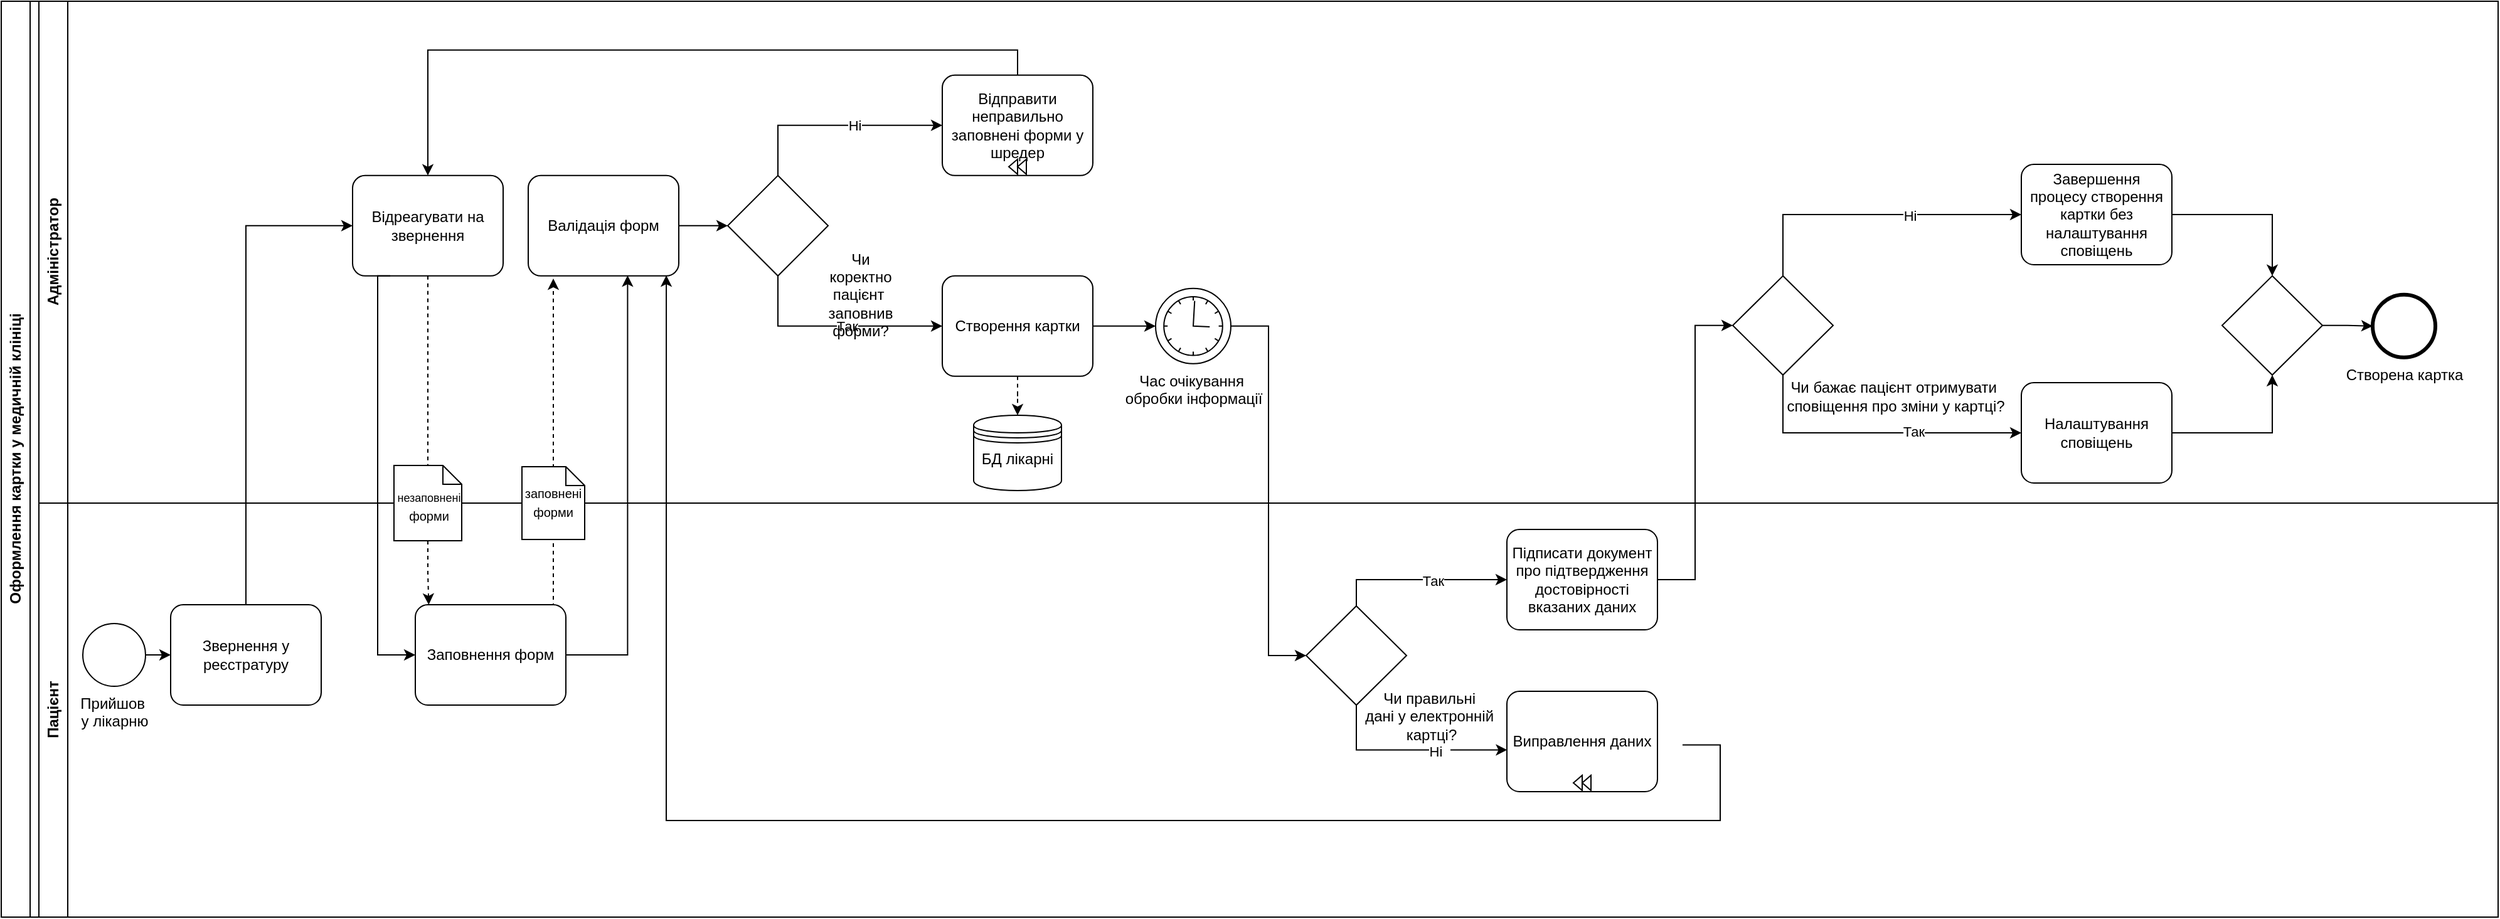 <mxfile version="24.9.1">
  <diagram name="Сторінка-1" id="T-EuYMFO-3UoR2Aq2iuQ">
    <mxGraphModel dx="1607" dy="888" grid="1" gridSize="10" guides="1" tooltips="1" connect="1" arrows="1" fold="1" page="1" pageScale="1" pageWidth="1169" pageHeight="827" math="0" shadow="0">
      <root>
        <mxCell id="0" />
        <mxCell id="1" parent="0" />
        <mxCell id="RLsvgdQmaL3EbnhOoKgX-96" value="Пацієнт" style="swimlane;horizontal=0;whiteSpace=wrap;html=1;" parent="1" vertex="1">
          <mxGeometry x="120" y="430" width="1960" height="330" as="geometry" />
        </mxCell>
        <mxCell id="RLsvgdQmaL3EbnhOoKgX-98" value="Адміністратор" style="swimlane;horizontal=0;whiteSpace=wrap;html=1;" parent="RLsvgdQmaL3EbnhOoKgX-96" vertex="1">
          <mxGeometry y="-400" width="1960" height="400" as="geometry" />
        </mxCell>
        <mxCell id="RLsvgdQmaL3EbnhOoKgX-111" value="Оформлення картки у медичній клініці" style="swimlane;horizontal=0;whiteSpace=wrap;html=1;" parent="RLsvgdQmaL3EbnhOoKgX-96" vertex="1">
          <mxGeometry x="-30" y="-400" width="1990" height="730" as="geometry" />
        </mxCell>
        <mxCell id="RLsvgdQmaL3EbnhOoKgX-139" style="edgeStyle=orthogonalEdgeStyle;rounded=0;orthogonalLoop=1;jettySize=auto;html=1;exitX=0.5;exitY=1;exitDx=0;exitDy=0;exitPerimeter=0;entryX=0.089;entryY=0;entryDx=0;entryDy=0;entryPerimeter=0;dashed=1;" parent="RLsvgdQmaL3EbnhOoKgX-111" source="RLsvgdQmaL3EbnhOoKgX-112" target="RLsvgdQmaL3EbnhOoKgX-102" edge="1">
          <mxGeometry relative="1" as="geometry">
            <mxPoint x="318.118" y="480" as="targetPoint" />
          </mxGeometry>
        </mxCell>
        <mxCell id="RLsvgdQmaL3EbnhOoKgX-112" value="" style="shape=mxgraph.bpmn.data;labelPosition=center;verticalLabelPosition=bottom;align=center;verticalAlign=top;size=15;html=1;" parent="RLsvgdQmaL3EbnhOoKgX-111" vertex="1">
          <mxGeometry x="313" y="370" width="54" height="60" as="geometry" />
        </mxCell>
        <mxCell id="RLsvgdQmaL3EbnhOoKgX-116" value="&lt;font style=&quot;font-size: 9px;&quot;&gt;незаповнені&lt;/font&gt;&lt;font style=&quot;font-size: 10px;&quot;&gt; форми&lt;/font&gt;" style="text;html=1;align=center;verticalAlign=middle;whiteSpace=wrap;rounded=0;" parent="RLsvgdQmaL3EbnhOoKgX-111" vertex="1">
          <mxGeometry x="311" y="387" width="60" height="30" as="geometry" />
        </mxCell>
        <mxCell id="RLsvgdQmaL3EbnhOoKgX-99" value="Прийшов&amp;nbsp;&lt;div&gt;у лікарню&lt;/div&gt;" style="points=[[0.145,0.145,0],[0.5,0,0],[0.855,0.145,0],[1,0.5,0],[0.855,0.855,0],[0.5,1,0],[0.145,0.855,0],[0,0.5,0]];shape=mxgraph.bpmn.event;html=1;verticalLabelPosition=bottom;labelBackgroundColor=#ffffff;verticalAlign=top;align=center;perimeter=ellipsePerimeter;outlineConnect=0;aspect=fixed;outline=standard;symbol=general;" parent="RLsvgdQmaL3EbnhOoKgX-111" vertex="1">
          <mxGeometry x="65" y="496" width="50" height="50" as="geometry" />
        </mxCell>
        <mxCell id="RLsvgdQmaL3EbnhOoKgX-100" value="Звернення у реєстратуру" style="points=[[0.25,0,0],[0.5,0,0],[0.75,0,0],[1,0.25,0],[1,0.5,0],[1,0.75,0],[0.75,1,0],[0.5,1,0],[0.25,1,0],[0,0.75,0],[0,0.5,0],[0,0.25,0]];shape=mxgraph.bpmn.task;whiteSpace=wrap;rectStyle=rounded;size=10;html=1;container=1;expand=0;collapsible=0;taskMarker=abstract;" parent="RLsvgdQmaL3EbnhOoKgX-111" vertex="1">
          <mxGeometry x="135" y="481" width="120" height="80" as="geometry" />
        </mxCell>
        <mxCell id="RLsvgdQmaL3EbnhOoKgX-101" style="edgeStyle=orthogonalEdgeStyle;rounded=0;orthogonalLoop=1;jettySize=auto;html=1;entryX=0;entryY=0.5;entryDx=0;entryDy=0;entryPerimeter=0;" parent="RLsvgdQmaL3EbnhOoKgX-111" target="RLsvgdQmaL3EbnhOoKgX-100" edge="1">
          <mxGeometry relative="1" as="geometry">
            <mxPoint x="115" y="521" as="sourcePoint" />
            <Array as="points">
              <mxPoint x="115" y="521" />
            </Array>
          </mxGeometry>
        </mxCell>
        <mxCell id="RLsvgdQmaL3EbnhOoKgX-102" value="Заповнення форм" style="points=[[0.25,0,0],[0.5,0,0],[0.75,0,0],[1,0.25,0],[1,0.5,0],[1,0.75,0],[0.75,1,0],[0.5,1,0],[0.25,1,0],[0,0.75,0],[0,0.5,0],[0,0.25,0]];shape=mxgraph.bpmn.task;whiteSpace=wrap;rectStyle=rounded;size=10;html=1;container=1;expand=0;collapsible=0;taskMarker=abstract;" parent="RLsvgdQmaL3EbnhOoKgX-111" vertex="1">
          <mxGeometry x="330" y="481" width="120" height="80" as="geometry" />
        </mxCell>
        <mxCell id="RLsvgdQmaL3EbnhOoKgX-104" value="Підписати документ про підтвердження достовірності вказаних даних" style="points=[[0.25,0,0],[0.5,0,0],[0.75,0,0],[1,0.25,0],[1,0.5,0],[1,0.75,0],[0.75,1,0],[0.5,1,0],[0.25,1,0],[0,0.75,0],[0,0.5,0],[0,0.25,0]];shape=mxgraph.bpmn.task;whiteSpace=wrap;rectStyle=rounded;size=10;html=1;container=1;expand=0;collapsible=0;taskMarker=abstract;" parent="RLsvgdQmaL3EbnhOoKgX-111" vertex="1">
          <mxGeometry x="1200" y="421" width="120" height="80" as="geometry" />
        </mxCell>
        <mxCell id="RLsvgdQmaL3EbnhOoKgX-105" value="Створена картка" style="points=[[0.145,0.145,0],[0.5,0,0],[0.855,0.145,0],[1,0.5,0],[0.855,0.855,0],[0.5,1,0],[0.145,0.855,0],[0,0.5,0]];shape=mxgraph.bpmn.event;html=1;verticalLabelPosition=bottom;labelBackgroundColor=#ffffff;verticalAlign=top;align=center;perimeter=ellipsePerimeter;outlineConnect=0;aspect=fixed;outline=end;symbol=terminate2;" parent="RLsvgdQmaL3EbnhOoKgX-111" vertex="1">
          <mxGeometry x="1890" y="233.91" width="50" height="50" as="geometry" />
        </mxCell>
        <mxCell id="RLsvgdQmaL3EbnhOoKgX-107" value="Виправлення даних" style="points=[[0.25,0,0],[0.5,0,0],[0.75,0,0],[1,0.25,0],[1,0.5,0],[1,0.75,0],[0.75,1,0],[0.5,1,0],[0.25,1,0],[0,0.75,0],[0,0.5,0],[0,0.25,0]];shape=mxgraph.bpmn.task;whiteSpace=wrap;rectStyle=rounded;size=10;html=1;container=1;expand=0;collapsible=0;taskMarker=abstract;isLoopComp=1;" parent="RLsvgdQmaL3EbnhOoKgX-111" vertex="1">
          <mxGeometry x="1200" y="550" width="120" height="80" as="geometry" />
        </mxCell>
        <mxCell id="RLsvgdQmaL3EbnhOoKgX-118" value="" style="points=[[0.25,0.25,0],[0.5,0,0],[0.75,0.25,0],[1,0.5,0],[0.75,0.75,0],[0.5,1,0],[0.25,0.75,0],[0,0.5,0]];shape=mxgraph.bpmn.gateway2;html=1;verticalLabelPosition=bottom;labelBackgroundColor=#ffffff;verticalAlign=top;align=center;perimeter=rhombusPerimeter;outlineConnect=0;outline=none;symbol=none;" parent="RLsvgdQmaL3EbnhOoKgX-111" vertex="1">
          <mxGeometry x="1040" y="482" width="80" height="79" as="geometry" />
        </mxCell>
        <mxCell id="RLsvgdQmaL3EbnhOoKgX-132" style="edgeStyle=orthogonalEdgeStyle;rounded=0;orthogonalLoop=1;jettySize=auto;html=1;exitX=0.5;exitY=1;exitDx=0;exitDy=0;exitPerimeter=0;entryX=0.002;entryY=0.584;entryDx=0;entryDy=0;entryPerimeter=0;" parent="RLsvgdQmaL3EbnhOoKgX-111" target="RLsvgdQmaL3EbnhOoKgX-107" edge="1">
          <mxGeometry relative="1" as="geometry">
            <mxPoint x="1200" y="581" as="targetPoint" />
            <mxPoint x="1080" y="561" as="sourcePoint" />
            <Array as="points">
              <mxPoint x="1080" y="597" />
            </Array>
          </mxGeometry>
        </mxCell>
        <mxCell id="RLsvgdQmaL3EbnhOoKgX-133" value="Ні&amp;nbsp;&amp;nbsp;" style="edgeLabel;html=1;align=center;verticalAlign=middle;resizable=0;points=[];" parent="RLsvgdQmaL3EbnhOoKgX-132" vertex="1" connectable="0">
          <mxGeometry x="0.298" y="-1" relative="1" as="geometry">
            <mxPoint as="offset" />
          </mxGeometry>
        </mxCell>
        <mxCell id="RLsvgdQmaL3EbnhOoKgX-134" style="edgeStyle=orthogonalEdgeStyle;rounded=0;orthogonalLoop=1;jettySize=auto;html=1;entryX=0;entryY=0.5;entryDx=0;entryDy=0;entryPerimeter=0;exitX=0.5;exitY=0;exitDx=0;exitDy=0;exitPerimeter=0;" parent="RLsvgdQmaL3EbnhOoKgX-111" target="RLsvgdQmaL3EbnhOoKgX-104" edge="1">
          <mxGeometry relative="1" as="geometry">
            <mxPoint x="1080" y="482" as="sourcePoint" />
            <Array as="points">
              <mxPoint x="1080" y="461" />
            </Array>
          </mxGeometry>
        </mxCell>
        <mxCell id="RLsvgdQmaL3EbnhOoKgX-135" value="Так" style="edgeLabel;html=1;align=center;verticalAlign=middle;resizable=0;points=[];" parent="RLsvgdQmaL3EbnhOoKgX-134" vertex="1" connectable="0">
          <mxGeometry x="0.161" y="-1" relative="1" as="geometry">
            <mxPoint as="offset" />
          </mxGeometry>
        </mxCell>
        <mxCell id="RLsvgdQmaL3EbnhOoKgX-97" value="Відреагувати на звернення" style="points=[[0.25,0,0],[0.5,0,0],[0.75,0,0],[1,0.25,0],[1,0.5,0],[1,0.75,0],[0.75,1,0],[0.5,1,0],[0.25,1,0],[0,0.75,0],[0,0.5,0],[0,0.25,0]];shape=mxgraph.bpmn.task;whiteSpace=wrap;rectStyle=rounded;size=10;html=1;container=1;expand=0;collapsible=0;taskMarker=abstract;" parent="RLsvgdQmaL3EbnhOoKgX-111" vertex="1">
          <mxGeometry x="280" y="138.91" width="120" height="80" as="geometry" />
        </mxCell>
        <mxCell id="RLsvgdQmaL3EbnhOoKgX-108" value="Валідація форм" style="points=[[0.25,0,0],[0.5,0,0],[0.75,0,0],[1,0.25,0],[1,0.5,0],[1,0.75,0],[0.75,1,0],[0.5,1,0],[0.25,1,0],[0,0.75,0],[0,0.5,0],[0,0.25,0]];shape=mxgraph.bpmn.task;whiteSpace=wrap;rectStyle=rounded;size=10;html=1;container=1;expand=0;collapsible=0;taskMarker=abstract;" parent="RLsvgdQmaL3EbnhOoKgX-111" vertex="1">
          <mxGeometry x="420" y="138.91" width="120" height="80" as="geometry" />
        </mxCell>
        <mxCell id="RLsvgdQmaL3EbnhOoKgX-114" value="&lt;p style=&quot;line-height: 0%;&quot;&gt;&lt;br&gt;&lt;/p&gt;" style="shape=datastore;html=1;labelPosition=center;verticalLabelPosition=bottom;align=center;verticalAlign=top;" parent="RLsvgdQmaL3EbnhOoKgX-111" vertex="1">
          <mxGeometry x="775" y="330" width="70" height="60" as="geometry" />
        </mxCell>
        <mxCell id="RLsvgdQmaL3EbnhOoKgX-115" value="&lt;span style=&quot;text-wrap: nowrap;&quot;&gt;БД лікарні&lt;/span&gt;" style="text;html=1;align=center;verticalAlign=middle;whiteSpace=wrap;rounded=0;" parent="RLsvgdQmaL3EbnhOoKgX-111" vertex="1">
          <mxGeometry x="780" y="350" width="60" height="30" as="geometry" />
        </mxCell>
        <mxCell id="RLsvgdQmaL3EbnhOoKgX-146" style="edgeStyle=orthogonalEdgeStyle;rounded=0;orthogonalLoop=1;jettySize=auto;html=1;entryX=0.5;entryY=0;entryDx=0;entryDy=0;dashed=1;" parent="RLsvgdQmaL3EbnhOoKgX-111" source="RLsvgdQmaL3EbnhOoKgX-119" target="RLsvgdQmaL3EbnhOoKgX-114" edge="1">
          <mxGeometry relative="1" as="geometry" />
        </mxCell>
        <mxCell id="RLsvgdQmaL3EbnhOoKgX-119" value="Створення картки" style="points=[[0.25,0,0],[0.5,0,0],[0.75,0,0],[1,0.25,0],[1,0.5,0],[1,0.75,0],[0.75,1,0],[0.5,1,0],[0.25,1,0],[0,0.75,0],[0,0.5,0],[0,0.25,0]];shape=mxgraph.bpmn.task;whiteSpace=wrap;rectStyle=rounded;size=10;html=1;container=1;expand=0;collapsible=0;taskMarker=abstract;" parent="RLsvgdQmaL3EbnhOoKgX-111" vertex="1">
          <mxGeometry x="750" y="218.91" width="120" height="80" as="geometry" />
        </mxCell>
        <mxCell id="RLsvgdQmaL3EbnhOoKgX-122" value="Відправити неправильно заповнені форми у шредер" style="points=[[0.25,0,0],[0.5,0,0],[0.75,0,0],[1,0.25,0],[1,0.5,0],[1,0.75,0],[0.75,1,0],[0.5,1,0],[0.25,1,0],[0,0.75,0],[0,0.5,0],[0,0.25,0]];shape=mxgraph.bpmn.task;whiteSpace=wrap;rectStyle=rounded;size=10;html=1;container=1;expand=0;collapsible=0;taskMarker=abstract;isLoopComp=1;" parent="RLsvgdQmaL3EbnhOoKgX-111" vertex="1">
          <mxGeometry x="750" y="58.91" width="120" height="80" as="geometry" />
        </mxCell>
        <mxCell id="RLsvgdQmaL3EbnhOoKgX-123" value="" style="points=[[0.25,0.25,0],[0.5,0,0],[0.75,0.25,0],[1,0.5,0],[0.75,0.75,0],[0.5,1,0],[0.25,0.75,0],[0,0.5,0]];shape=mxgraph.bpmn.gateway2;html=1;verticalLabelPosition=bottom;labelBackgroundColor=#ffffff;verticalAlign=top;align=center;perimeter=rhombusPerimeter;outlineConnect=0;outline=none;symbol=none;" parent="RLsvgdQmaL3EbnhOoKgX-111" vertex="1">
          <mxGeometry x="579" y="138.91" width="80" height="80" as="geometry" />
        </mxCell>
        <mxCell id="RLsvgdQmaL3EbnhOoKgX-137" style="edgeStyle=orthogonalEdgeStyle;rounded=0;orthogonalLoop=1;jettySize=auto;html=1;entryX=0;entryY=0.5;entryDx=0;entryDy=0;entryPerimeter=0;exitX=1;exitY=0.5;exitDx=0;exitDy=0;exitPerimeter=0;" parent="RLsvgdQmaL3EbnhOoKgX-111" source="RLsvgdQmaL3EbnhOoKgX-108" target="RLsvgdQmaL3EbnhOoKgX-123" edge="1">
          <mxGeometry relative="1" as="geometry">
            <mxPoint x="560.0" y="178.931" as="sourcePoint" />
          </mxGeometry>
        </mxCell>
        <mxCell id="RLsvgdQmaL3EbnhOoKgX-138" style="edgeStyle=orthogonalEdgeStyle;rounded=0;orthogonalLoop=1;jettySize=auto;html=1;entryX=0.5;entryY=0;entryDx=0;entryDy=0;entryPerimeter=0;exitX=0.5;exitY=1;exitDx=0;exitDy=0;exitPerimeter=0;endArrow=none;endFill=0;dashed=1;" parent="RLsvgdQmaL3EbnhOoKgX-111" source="RLsvgdQmaL3EbnhOoKgX-97" target="RLsvgdQmaL3EbnhOoKgX-112" edge="1">
          <mxGeometry relative="1" as="geometry">
            <mxPoint x="319" y="301" as="sourcePoint" />
            <mxPoint x="318" y="377" as="targetPoint" />
          </mxGeometry>
        </mxCell>
        <mxCell id="RLsvgdQmaL3EbnhOoKgX-145" style="edgeStyle=orthogonalEdgeStyle;rounded=0;orthogonalLoop=1;jettySize=auto;html=1;entryX=0;entryY=0.5;entryDx=0;entryDy=0;entryPerimeter=0;exitX=0.5;exitY=1;exitDx=0;exitDy=0;exitPerimeter=0;" parent="RLsvgdQmaL3EbnhOoKgX-111" source="RLsvgdQmaL3EbnhOoKgX-123" target="RLsvgdQmaL3EbnhOoKgX-119" edge="1">
          <mxGeometry relative="1" as="geometry" />
        </mxCell>
        <mxCell id="RLsvgdQmaL3EbnhOoKgX-147" value="Так" style="edgeLabel;html=1;align=center;verticalAlign=middle;resizable=0;points=[];" parent="RLsvgdQmaL3EbnhOoKgX-145" vertex="1" connectable="0">
          <mxGeometry x="0.107" relative="1" as="geometry">
            <mxPoint as="offset" />
          </mxGeometry>
        </mxCell>
        <mxCell id="RLsvgdQmaL3EbnhOoKgX-148" style="edgeStyle=orthogonalEdgeStyle;rounded=0;orthogonalLoop=1;jettySize=auto;html=1;entryX=0;entryY=0.5;entryDx=0;entryDy=0;entryPerimeter=0;exitX=0.5;exitY=0;exitDx=0;exitDy=0;exitPerimeter=0;" parent="RLsvgdQmaL3EbnhOoKgX-111" source="RLsvgdQmaL3EbnhOoKgX-123" target="RLsvgdQmaL3EbnhOoKgX-122" edge="1">
          <mxGeometry relative="1" as="geometry" />
        </mxCell>
        <mxCell id="RLsvgdQmaL3EbnhOoKgX-149" value="Ні" style="edgeLabel;html=1;align=center;verticalAlign=middle;resizable=0;points=[];" parent="RLsvgdQmaL3EbnhOoKgX-148" vertex="1" connectable="0">
          <mxGeometry x="0.175" relative="1" as="geometry">
            <mxPoint as="offset" />
          </mxGeometry>
        </mxCell>
        <mxCell id="RLsvgdQmaL3EbnhOoKgX-150" style="edgeStyle=orthogonalEdgeStyle;rounded=0;orthogonalLoop=1;jettySize=auto;html=1;entryX=0.5;entryY=0;entryDx=0;entryDy=0;entryPerimeter=0;exitX=0.5;exitY=0;exitDx=0;exitDy=0;exitPerimeter=0;" parent="RLsvgdQmaL3EbnhOoKgX-111" source="RLsvgdQmaL3EbnhOoKgX-122" target="RLsvgdQmaL3EbnhOoKgX-97" edge="1">
          <mxGeometry relative="1" as="geometry" />
        </mxCell>
        <mxCell id="RLsvgdQmaL3EbnhOoKgX-151" style="edgeStyle=orthogonalEdgeStyle;rounded=0;orthogonalLoop=1;jettySize=auto;html=1;entryX=0.917;entryY=0.995;entryDx=0;entryDy=0;entryPerimeter=0;exitX=1;exitY=0.5;exitDx=0;exitDy=0;exitPerimeter=0;" parent="RLsvgdQmaL3EbnhOoKgX-111" target="RLsvgdQmaL3EbnhOoKgX-108" edge="1">
          <mxGeometry relative="1" as="geometry">
            <Array as="points">
              <mxPoint x="1370" y="593" />
              <mxPoint x="1370" y="653" />
              <mxPoint x="530" y="653" />
            </Array>
            <mxPoint x="1339.97" y="592.72" as="sourcePoint" />
            <mxPoint x="546.53" y="218.91" as="targetPoint" />
          </mxGeometry>
        </mxCell>
        <mxCell id="RLsvgdQmaL3EbnhOoKgX-113" value="" style="shape=mxgraph.bpmn.data;labelPosition=center;verticalLabelPosition=bottom;align=center;verticalAlign=top;size=15;html=1;" parent="RLsvgdQmaL3EbnhOoKgX-111" vertex="1">
          <mxGeometry x="415" y="371" width="50" height="58" as="geometry" />
        </mxCell>
        <mxCell id="RLsvgdQmaL3EbnhOoKgX-140" style="edgeStyle=orthogonalEdgeStyle;rounded=0;orthogonalLoop=1;jettySize=auto;html=1;exitX=0.75;exitY=0;exitDx=0;exitDy=0;exitPerimeter=0;endArrow=none;endFill=0;dashed=1;" parent="RLsvgdQmaL3EbnhOoKgX-111" source="RLsvgdQmaL3EbnhOoKgX-102" edge="1">
          <mxGeometry relative="1" as="geometry">
            <mxPoint x="440" y="430" as="targetPoint" />
            <Array as="points">
              <mxPoint x="440" y="481" />
              <mxPoint x="440" y="430" />
            </Array>
          </mxGeometry>
        </mxCell>
        <mxCell id="RLsvgdQmaL3EbnhOoKgX-141" style="edgeStyle=orthogonalEdgeStyle;rounded=0;orthogonalLoop=1;jettySize=auto;html=1;dashed=1;" parent="RLsvgdQmaL3EbnhOoKgX-111" edge="1">
          <mxGeometry relative="1" as="geometry">
            <mxPoint x="440" y="370" as="sourcePoint" />
            <mxPoint x="440" y="221" as="targetPoint" />
            <Array as="points">
              <mxPoint x="440" y="371" />
            </Array>
          </mxGeometry>
        </mxCell>
        <mxCell id="RLsvgdQmaL3EbnhOoKgX-117" value="&lt;font style=&quot;font-size: 10px;&quot;&gt;заповнені форми&lt;/font&gt;" style="text;html=1;align=center;verticalAlign=middle;whiteSpace=wrap;rounded=0;" parent="RLsvgdQmaL3EbnhOoKgX-111" vertex="1">
          <mxGeometry x="410" y="384" width="60" height="30" as="geometry" />
        </mxCell>
        <mxCell id="z65y8dfbBpk5a6LNF1jU-1" value="&lt;span style=&quot;text-wrap-mode: nowrap; background-color: rgb(255, 255, 255);&quot;&gt;Чи коректно пацієнт&amp;nbsp;&lt;/span&gt;&lt;div style=&quot;text-wrap-mode: nowrap;&quot;&gt;заповнив форми?&lt;/div&gt;" style="text;html=1;align=center;verticalAlign=middle;whiteSpace=wrap;rounded=0;opacity=0;" parent="RLsvgdQmaL3EbnhOoKgX-111" vertex="1">
          <mxGeometry x="655" y="218.91" width="60" height="30" as="geometry" />
        </mxCell>
        <mxCell id="z65y8dfbBpk5a6LNF1jU-3" value="&lt;br&gt;&lt;span style=&quot;color: rgb(0, 0, 0); font-family: Helvetica; font-size: 12px; font-style: normal; font-variant-ligatures: normal; font-variant-caps: normal; font-weight: 400; letter-spacing: normal; orphans: 2; text-align: center; text-indent: 0px; text-transform: none; widows: 2; word-spacing: 0px; -webkit-text-stroke-width: 0px; white-space: nowrap; background-color: rgb(255, 255, 255); text-decoration-thickness: initial; text-decoration-style: initial; text-decoration-color: initial; display: inline !important; float: none;&quot;&gt;Чи правильні&amp;nbsp;&lt;/span&gt;&lt;div style=&quot;forced-color-adjust: none; color: rgb(0, 0, 0); font-family: Helvetica; font-size: 12px; font-style: normal; font-variant-ligatures: normal; font-variant-caps: normal; font-weight: 400; letter-spacing: normal; orphans: 2; text-align: center; text-indent: 0px; text-transform: none; widows: 2; word-spacing: 0px; -webkit-text-stroke-width: 0px; white-space: nowrap; text-decoration-thickness: initial; text-decoration-style: initial; text-decoration-color: initial;&quot;&gt;дані у електронній&amp;nbsp;&lt;/div&gt;&lt;div style=&quot;forced-color-adjust: none; color: rgb(0, 0, 0); font-family: Helvetica; font-size: 12px; font-style: normal; font-variant-ligatures: normal; font-variant-caps: normal; font-weight: 400; letter-spacing: normal; orphans: 2; text-align: center; text-indent: 0px; text-transform: none; widows: 2; word-spacing: 0px; -webkit-text-stroke-width: 0px; white-space: nowrap; text-decoration-thickness: initial; text-decoration-style: initial; text-decoration-color: initial;&quot;&gt;&lt;span style=&quot;background-color: initial;&quot;&gt;картці?&lt;/span&gt;&lt;/div&gt;&lt;div&gt;&lt;br/&gt;&lt;/div&gt;" style="text;html=1;align=center;verticalAlign=middle;whiteSpace=wrap;rounded=0;opacity=0;" parent="RLsvgdQmaL3EbnhOoKgX-111" vertex="1">
          <mxGeometry x="1110" y="555" width="60" height="30" as="geometry" />
        </mxCell>
        <mxCell id="vBL_ikpQ1yNa261O0esF-14" style="edgeStyle=orthogonalEdgeStyle;rounded=0;orthogonalLoop=1;jettySize=auto;html=1;entryX=0;entryY=0.5;entryDx=0;entryDy=0;entryPerimeter=0;exitX=0.5;exitY=0;exitDx=0;exitDy=0;exitPerimeter=0;" parent="RLsvgdQmaL3EbnhOoKgX-111" source="RLsvgdQmaL3EbnhOoKgX-100" target="RLsvgdQmaL3EbnhOoKgX-97" edge="1">
          <mxGeometry relative="1" as="geometry" />
        </mxCell>
        <mxCell id="vBL_ikpQ1yNa261O0esF-16" value="Час очікування&amp;nbsp;&lt;div&gt;обробки інформації&lt;/div&gt;" style="points=[[0.145,0.145,0],[0.5,0,0],[0.855,0.145,0],[1,0.5,0],[0.855,0.855,0],[0.5,1,0],[0.145,0.855,0],[0,0.5,0]];shape=mxgraph.bpmn.event;html=1;verticalLabelPosition=bottom;labelBackgroundColor=#ffffff;verticalAlign=top;align=center;perimeter=ellipsePerimeter;outlineConnect=0;aspect=fixed;outline=standard;symbol=timer;" parent="RLsvgdQmaL3EbnhOoKgX-111" vertex="1">
          <mxGeometry x="920" y="228.91" width="60" height="60" as="geometry" />
        </mxCell>
        <mxCell id="vBL_ikpQ1yNa261O0esF-19" style="edgeStyle=orthogonalEdgeStyle;rounded=0;orthogonalLoop=1;jettySize=auto;html=1;entryX=0;entryY=0.5;entryDx=0;entryDy=0;entryPerimeter=0;exitX=0.25;exitY=1;exitDx=0;exitDy=0;exitPerimeter=0;" parent="RLsvgdQmaL3EbnhOoKgX-111" source="RLsvgdQmaL3EbnhOoKgX-97" target="RLsvgdQmaL3EbnhOoKgX-102" edge="1">
          <mxGeometry relative="1" as="geometry">
            <Array as="points">
              <mxPoint x="300" y="219" />
              <mxPoint x="300" y="521" />
            </Array>
          </mxGeometry>
        </mxCell>
        <mxCell id="vBL_ikpQ1yNa261O0esF-20" style="edgeStyle=orthogonalEdgeStyle;rounded=0;orthogonalLoop=1;jettySize=auto;html=1;entryX=0.66;entryY=0.995;entryDx=0;entryDy=0;entryPerimeter=0;exitX=1;exitY=0.5;exitDx=0;exitDy=0;exitPerimeter=0;" parent="RLsvgdQmaL3EbnhOoKgX-111" source="RLsvgdQmaL3EbnhOoKgX-102" target="RLsvgdQmaL3EbnhOoKgX-108" edge="1">
          <mxGeometry relative="1" as="geometry" />
        </mxCell>
        <mxCell id="_6mhGGLc2hxcA2buNbbj-2" style="edgeStyle=orthogonalEdgeStyle;rounded=0;orthogonalLoop=1;jettySize=auto;html=1;entryX=0;entryY=0.5;entryDx=0;entryDy=0;entryPerimeter=0;" parent="RLsvgdQmaL3EbnhOoKgX-111" source="RLsvgdQmaL3EbnhOoKgX-119" target="vBL_ikpQ1yNa261O0esF-16" edge="1">
          <mxGeometry relative="1" as="geometry" />
        </mxCell>
        <mxCell id="wFpCBSv3xpjUXo-e-ODH-2" style="edgeStyle=orthogonalEdgeStyle;rounded=0;orthogonalLoop=1;jettySize=auto;html=1;entryX=0;entryY=0.5;entryDx=0;entryDy=0;entryPerimeter=0;" parent="RLsvgdQmaL3EbnhOoKgX-111" source="vBL_ikpQ1yNa261O0esF-16" target="RLsvgdQmaL3EbnhOoKgX-118" edge="1">
          <mxGeometry relative="1" as="geometry" />
        </mxCell>
        <mxCell id="YiQVwoXp87UXaWPwltkT-3" value="" style="points=[[0.25,0.25,0],[0.5,0,0],[0.75,0.25,0],[1,0.5,0],[0.75,0.75,0],[0.5,1,0],[0.25,0.75,0],[0,0.5,0]];shape=mxgraph.bpmn.gateway2;html=1;verticalLabelPosition=bottom;labelBackgroundColor=#ffffff;verticalAlign=top;align=center;perimeter=rhombusPerimeter;outlineConnect=0;outline=none;symbol=none;" parent="RLsvgdQmaL3EbnhOoKgX-111" vertex="1">
          <mxGeometry x="1380" y="218.91" width="80" height="79" as="geometry" />
        </mxCell>
        <mxCell id="YiQVwoXp87UXaWPwltkT-4" style="edgeStyle=orthogonalEdgeStyle;rounded=0;orthogonalLoop=1;jettySize=auto;html=1;entryX=0;entryY=0.5;entryDx=0;entryDy=0;entryPerimeter=0;" parent="RLsvgdQmaL3EbnhOoKgX-111" source="RLsvgdQmaL3EbnhOoKgX-104" target="YiQVwoXp87UXaWPwltkT-3" edge="1">
          <mxGeometry relative="1" as="geometry" />
        </mxCell>
        <mxCell id="YiQVwoXp87UXaWPwltkT-6" value="Завершення процесу створення картки без налаштування сповіщень" style="points=[[0.25,0,0],[0.5,0,0],[0.75,0,0],[1,0.25,0],[1,0.5,0],[1,0.75,0],[0.75,1,0],[0.5,1,0],[0.25,1,0],[0,0.75,0],[0,0.5,0],[0,0.25,0]];shape=mxgraph.bpmn.task;whiteSpace=wrap;rectStyle=rounded;size=10;html=1;container=1;expand=0;collapsible=0;taskMarker=abstract;" parent="RLsvgdQmaL3EbnhOoKgX-111" vertex="1">
          <mxGeometry x="1610" y="130" width="120" height="80" as="geometry" />
        </mxCell>
        <mxCell id="YiQVwoXp87UXaWPwltkT-18" style="edgeStyle=orthogonalEdgeStyle;rounded=0;orthogonalLoop=1;jettySize=auto;html=1;entryX=0.5;entryY=1;entryDx=0;entryDy=0;entryPerimeter=0;" parent="RLsvgdQmaL3EbnhOoKgX-111" source="YiQVwoXp87UXaWPwltkT-7" target="YiQVwoXp87UXaWPwltkT-15" edge="1">
          <mxGeometry relative="1" as="geometry">
            <mxPoint x="1810" y="300" as="targetPoint" />
          </mxGeometry>
        </mxCell>
        <mxCell id="YiQVwoXp87UXaWPwltkT-7" value="Налаштування сповіщень" style="points=[[0.25,0,0],[0.5,0,0],[0.75,0,0],[1,0.25,0],[1,0.5,0],[1,0.75,0],[0.75,1,0],[0.5,1,0],[0.25,1,0],[0,0.75,0],[0,0.5,0],[0,0.25,0]];shape=mxgraph.bpmn.task;whiteSpace=wrap;rectStyle=rounded;size=10;html=1;container=1;expand=0;collapsible=0;taskMarker=abstract;" parent="RLsvgdQmaL3EbnhOoKgX-111" vertex="1">
          <mxGeometry x="1610" y="304" width="120" height="80" as="geometry" />
        </mxCell>
        <mxCell id="YiQVwoXp87UXaWPwltkT-8" style="edgeStyle=orthogonalEdgeStyle;rounded=0;orthogonalLoop=1;jettySize=auto;html=1;entryX=0;entryY=0.5;entryDx=0;entryDy=0;entryPerimeter=0;exitX=0.5;exitY=1;exitDx=0;exitDy=0;exitPerimeter=0;" parent="RLsvgdQmaL3EbnhOoKgX-111" source="YiQVwoXp87UXaWPwltkT-3" target="YiQVwoXp87UXaWPwltkT-7" edge="1">
          <mxGeometry relative="1" as="geometry" />
        </mxCell>
        <mxCell id="YiQVwoXp87UXaWPwltkT-10" value="Так" style="edgeLabel;html=1;align=center;verticalAlign=middle;resizable=0;points=[];" parent="YiQVwoXp87UXaWPwltkT-8" vertex="1" connectable="0">
          <mxGeometry x="0.271" y="1" relative="1" as="geometry">
            <mxPoint as="offset" />
          </mxGeometry>
        </mxCell>
        <mxCell id="YiQVwoXp87UXaWPwltkT-9" style="edgeStyle=orthogonalEdgeStyle;rounded=0;orthogonalLoop=1;jettySize=auto;html=1;entryX=0;entryY=0.5;entryDx=0;entryDy=0;entryPerimeter=0;exitX=0.5;exitY=0;exitDx=0;exitDy=0;exitPerimeter=0;" parent="RLsvgdQmaL3EbnhOoKgX-111" source="YiQVwoXp87UXaWPwltkT-3" target="YiQVwoXp87UXaWPwltkT-6" edge="1">
          <mxGeometry relative="1" as="geometry" />
        </mxCell>
        <mxCell id="YiQVwoXp87UXaWPwltkT-11" value="Ні" style="edgeLabel;html=1;align=center;verticalAlign=middle;resizable=0;points=[];" parent="YiQVwoXp87UXaWPwltkT-9" vertex="1" connectable="0">
          <mxGeometry x="0.257" y="-1" relative="1" as="geometry">
            <mxPoint as="offset" />
          </mxGeometry>
        </mxCell>
        <mxCell id="YiQVwoXp87UXaWPwltkT-12" value="&lt;br&gt;&lt;span style=&quot;color: rgb(0, 0, 0); font-family: Helvetica; font-size: 12px; font-style: normal; font-variant-ligatures: normal; font-variant-caps: normal; font-weight: 400; letter-spacing: normal; orphans: 2; text-align: center; text-indent: 0px; text-transform: none; widows: 2; word-spacing: 0px; -webkit-text-stroke-width: 0px; white-space: nowrap; background-color: rgb(255, 255, 255); text-decoration-thickness: initial; text-decoration-style: initial; text-decoration-color: initial; display: inline !important; float: none;&quot;&gt;Чи бажає пацієнт отримувати&amp;nbsp;&lt;/span&gt;&lt;div&gt;&lt;span style=&quot;color: rgb(0, 0, 0); font-family: Helvetica; font-size: 12px; font-style: normal; font-variant-ligatures: normal; font-variant-caps: normal; font-weight: 400; letter-spacing: normal; orphans: 2; text-align: center; text-indent: 0px; text-transform: none; widows: 2; word-spacing: 0px; -webkit-text-stroke-width: 0px; white-space: nowrap; background-color: rgb(255, 255, 255); text-decoration-thickness: initial; text-decoration-style: initial; text-decoration-color: initial; display: inline !important; float: none;&quot;&gt;сповіщення про зміни у картці?&lt;/span&gt;&lt;br&gt;&lt;br&gt;&lt;/div&gt;" style="text;html=1;align=center;verticalAlign=middle;whiteSpace=wrap;rounded=0;" parent="RLsvgdQmaL3EbnhOoKgX-111" vertex="1">
          <mxGeometry x="1480" y="300" width="60" height="30" as="geometry" />
        </mxCell>
        <mxCell id="YiQVwoXp87UXaWPwltkT-15" value="" style="points=[[0.25,0.25,0],[0.5,0,0],[0.75,0.25,0],[1,0.5,0],[0.75,0.75,0],[0.5,1,0],[0.25,0.75,0],[0,0.5,0]];shape=mxgraph.bpmn.gateway2;html=1;verticalLabelPosition=bottom;labelBackgroundColor=#ffffff;verticalAlign=top;align=center;perimeter=rhombusPerimeter;outlineConnect=0;outline=none;symbol=none;" parent="RLsvgdQmaL3EbnhOoKgX-111" vertex="1">
          <mxGeometry x="1770" y="218.91" width="80" height="79" as="geometry" />
        </mxCell>
        <mxCell id="YiQVwoXp87UXaWPwltkT-16" style="edgeStyle=orthogonalEdgeStyle;rounded=0;orthogonalLoop=1;jettySize=auto;html=1;entryX=0;entryY=0.5;entryDx=0;entryDy=0;entryPerimeter=0;" parent="RLsvgdQmaL3EbnhOoKgX-111" source="YiQVwoXp87UXaWPwltkT-15" target="RLsvgdQmaL3EbnhOoKgX-105" edge="1">
          <mxGeometry relative="1" as="geometry" />
        </mxCell>
        <mxCell id="YiQVwoXp87UXaWPwltkT-17" style="edgeStyle=orthogonalEdgeStyle;rounded=0;orthogonalLoop=1;jettySize=auto;html=1;" parent="RLsvgdQmaL3EbnhOoKgX-111" source="YiQVwoXp87UXaWPwltkT-6" target="YiQVwoXp87UXaWPwltkT-15" edge="1">
          <mxGeometry relative="1" as="geometry" />
        </mxCell>
      </root>
    </mxGraphModel>
  </diagram>
</mxfile>
